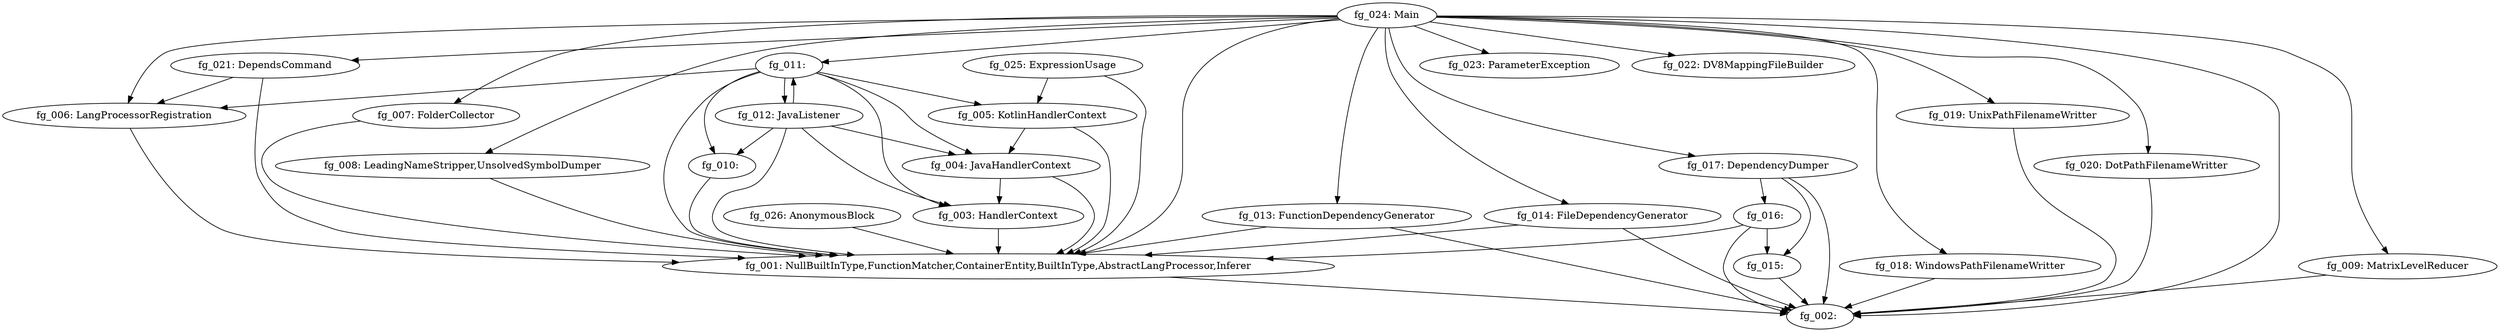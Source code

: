 digraph G { 
"fg_001: NullBuiltInType,FunctionMatcher,ContainerEntity,BuiltInType,AbstractLangProcessor,Inferer" -> "fg_002: "; 
"fg_003: HandlerContext" -> "fg_001: NullBuiltInType,FunctionMatcher,ContainerEntity,BuiltInType,AbstractLangProcessor,Inferer"; 
"fg_004: JavaHandlerContext" -> "fg_003: HandlerContext"; 
"fg_004: JavaHandlerContext" -> "fg_001: NullBuiltInType,FunctionMatcher,ContainerEntity,BuiltInType,AbstractLangProcessor,Inferer"; 
"fg_005: KotlinHandlerContext" -> "fg_004: JavaHandlerContext"; 
"fg_005: KotlinHandlerContext" -> "fg_001: NullBuiltInType,FunctionMatcher,ContainerEntity,BuiltInType,AbstractLangProcessor,Inferer"; 
"fg_006: LangProcessorRegistration" -> "fg_001: NullBuiltInType,FunctionMatcher,ContainerEntity,BuiltInType,AbstractLangProcessor,Inferer"; 
"fg_007: FolderCollector" -> "fg_001: NullBuiltInType,FunctionMatcher,ContainerEntity,BuiltInType,AbstractLangProcessor,Inferer"; 
"fg_008: LeadingNameStripper,UnsolvedSymbolDumper" -> "fg_001: NullBuiltInType,FunctionMatcher,ContainerEntity,BuiltInType,AbstractLangProcessor,Inferer"; 
"fg_009: MatrixLevelReducer" -> "fg_002: "; 
"fg_010: " -> "fg_001: NullBuiltInType,FunctionMatcher,ContainerEntity,BuiltInType,AbstractLangProcessor,Inferer"; 
"fg_011: " -> "fg_010: "; 
"fg_011: " -> "fg_003: HandlerContext"; 
"fg_011: " -> "fg_012: JavaListener"; 
"fg_011: " -> "fg_004: JavaHandlerContext"; 
"fg_011: " -> "fg_006: LangProcessorRegistration"; 
"fg_011: " -> "fg_001: NullBuiltInType,FunctionMatcher,ContainerEntity,BuiltInType,AbstractLangProcessor,Inferer"; 
"fg_011: " -> "fg_005: KotlinHandlerContext"; 
"fg_012: JavaListener" -> "fg_010: "; 
"fg_012: JavaListener" -> "fg_003: HandlerContext"; 
"fg_012: JavaListener" -> "fg_004: JavaHandlerContext"; 
"fg_012: JavaListener" -> "fg_001: NullBuiltInType,FunctionMatcher,ContainerEntity,BuiltInType,AbstractLangProcessor,Inferer"; 
"fg_012: JavaListener" -> "fg_011: "; 
"fg_013: FunctionDependencyGenerator" -> "fg_001: NullBuiltInType,FunctionMatcher,ContainerEntity,BuiltInType,AbstractLangProcessor,Inferer"; 
"fg_013: FunctionDependencyGenerator" -> "fg_002: "; 
"fg_014: FileDependencyGenerator" -> "fg_001: NullBuiltInType,FunctionMatcher,ContainerEntity,BuiltInType,AbstractLangProcessor,Inferer"; 
"fg_014: FileDependencyGenerator" -> "fg_002: "; 
"fg_015: " -> "fg_002: "; 
"fg_016: " -> "fg_001: NullBuiltInType,FunctionMatcher,ContainerEntity,BuiltInType,AbstractLangProcessor,Inferer"; 
"fg_016: " -> "fg_002: "; 
"fg_016: " -> "fg_015: "; 
"fg_017: DependencyDumper" -> "fg_016: "; 
"fg_017: DependencyDumper" -> "fg_015: "; 
"fg_017: DependencyDumper" -> "fg_002: "; 
"fg_018: WindowsPathFilenameWritter" -> "fg_002: "; 
"fg_019: UnixPathFilenameWritter" -> "fg_002: "; 
"fg_020: DotPathFilenameWritter" -> "fg_002: "; 
"fg_021: DependsCommand" -> "fg_006: LangProcessorRegistration"; 
"fg_021: DependsCommand" -> "fg_001: NullBuiltInType,FunctionMatcher,ContainerEntity,BuiltInType,AbstractLangProcessor,Inferer"; 
"fg_024: Main" -> "fg_021: DependsCommand"; 
"fg_024: Main" -> "fg_014: FileDependencyGenerator"; 
"fg_024: Main" -> "fg_008: LeadingNameStripper,UnsolvedSymbolDumper"; 
"fg_024: Main" -> "fg_019: UnixPathFilenameWritter"; 
"fg_024: Main" -> "fg_023: ParameterException"; 
"fg_024: Main" -> "fg_006: LangProcessorRegistration"; 
"fg_024: Main" -> "fg_001: NullBuiltInType,FunctionMatcher,ContainerEntity,BuiltInType,AbstractLangProcessor,Inferer"; 
"fg_024: Main" -> "fg_018: WindowsPathFilenameWritter"; 
"fg_024: Main" -> "fg_002: "; 
"fg_024: Main" -> "fg_007: FolderCollector"; 
"fg_024: Main" -> "fg_017: DependencyDumper"; 
"fg_024: Main" -> "fg_013: FunctionDependencyGenerator"; 
"fg_024: Main" -> "fg_020: DotPathFilenameWritter"; 
"fg_024: Main" -> "fg_022: DV8MappingFileBuilder"; 
"fg_024: Main" -> "fg_009: MatrixLevelReducer"; 
"fg_024: Main" -> "fg_011: "; 
"fg_025: ExpressionUsage" -> "fg_001: NullBuiltInType,FunctionMatcher,ContainerEntity,BuiltInType,AbstractLangProcessor,Inferer"; 
"fg_025: ExpressionUsage" -> "fg_005: KotlinHandlerContext"; 
"fg_026: AnonymousBlock" -> "fg_001: NullBuiltInType,FunctionMatcher,ContainerEntity,BuiltInType,AbstractLangProcessor,Inferer"; 
}